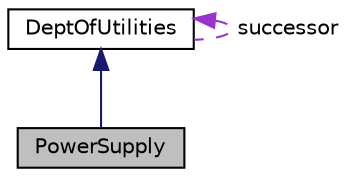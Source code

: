 digraph "PowerSupply"
{
 // LATEX_PDF_SIZE
  edge [fontname="Helvetica",fontsize="10",labelfontname="Helvetica",labelfontsize="10"];
  node [fontname="Helvetica",fontsize="10",shape=record];
  Node1 [label="PowerSupply",height=0.2,width=0.4,color="black", fillcolor="grey75", style="filled", fontcolor="black",tooltip="Manages the electricity generation and distribution system for the city. Inherits from the Department..."];
  Node2 -> Node1 [dir="back",color="midnightblue",fontsize="10",style="solid",fontname="Helvetica"];
  Node2 [label="DeptOfUtilities",height=0.2,width=0.4,color="black", fillcolor="white", style="filled",URL="$classDeptOfUtilities.html",tooltip="Base class for managing various city utility departments like power, water, and waste management."];
  Node2 -> Node2 [dir="back",color="darkorchid3",fontsize="10",style="dashed",label=" successor" ,fontname="Helvetica"];
}
